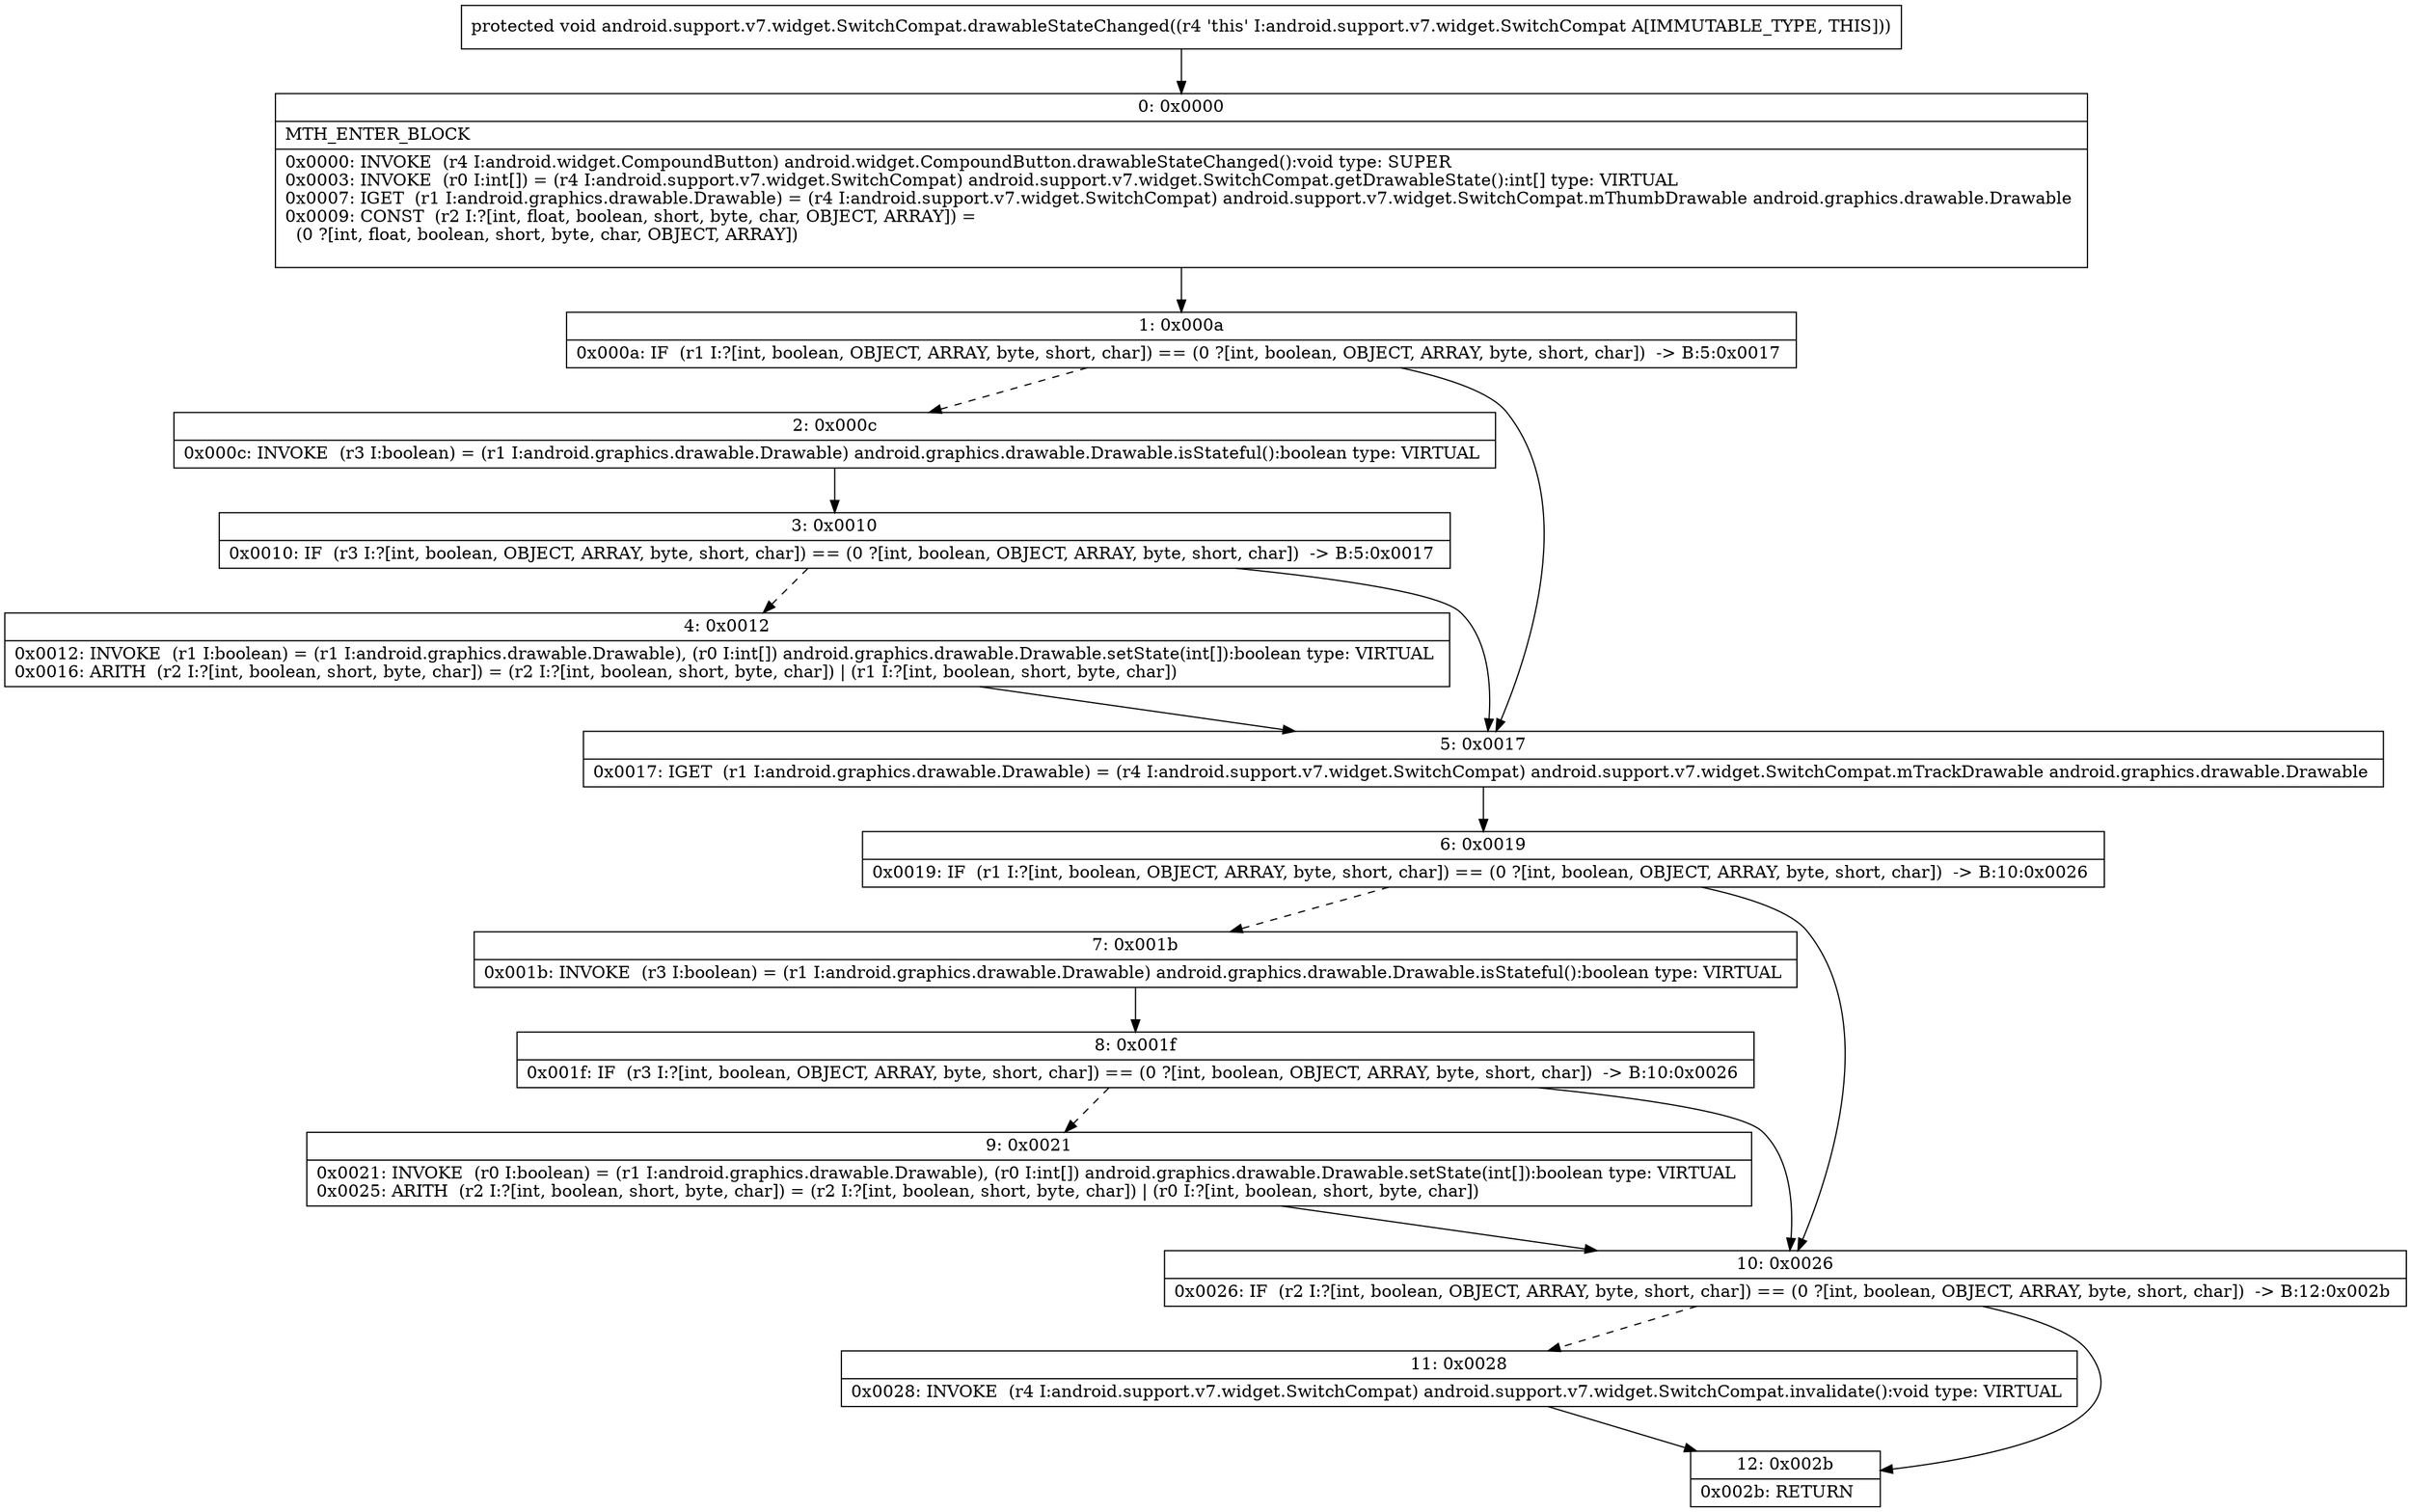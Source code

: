 digraph "CFG forandroid.support.v7.widget.SwitchCompat.drawableStateChanged()V" {
Node_0 [shape=record,label="{0\:\ 0x0000|MTH_ENTER_BLOCK\l|0x0000: INVOKE  (r4 I:android.widget.CompoundButton) android.widget.CompoundButton.drawableStateChanged():void type: SUPER \l0x0003: INVOKE  (r0 I:int[]) = (r4 I:android.support.v7.widget.SwitchCompat) android.support.v7.widget.SwitchCompat.getDrawableState():int[] type: VIRTUAL \l0x0007: IGET  (r1 I:android.graphics.drawable.Drawable) = (r4 I:android.support.v7.widget.SwitchCompat) android.support.v7.widget.SwitchCompat.mThumbDrawable android.graphics.drawable.Drawable \l0x0009: CONST  (r2 I:?[int, float, boolean, short, byte, char, OBJECT, ARRAY]) = \l  (0 ?[int, float, boolean, short, byte, char, OBJECT, ARRAY])\l \l}"];
Node_1 [shape=record,label="{1\:\ 0x000a|0x000a: IF  (r1 I:?[int, boolean, OBJECT, ARRAY, byte, short, char]) == (0 ?[int, boolean, OBJECT, ARRAY, byte, short, char])  \-\> B:5:0x0017 \l}"];
Node_2 [shape=record,label="{2\:\ 0x000c|0x000c: INVOKE  (r3 I:boolean) = (r1 I:android.graphics.drawable.Drawable) android.graphics.drawable.Drawable.isStateful():boolean type: VIRTUAL \l}"];
Node_3 [shape=record,label="{3\:\ 0x0010|0x0010: IF  (r3 I:?[int, boolean, OBJECT, ARRAY, byte, short, char]) == (0 ?[int, boolean, OBJECT, ARRAY, byte, short, char])  \-\> B:5:0x0017 \l}"];
Node_4 [shape=record,label="{4\:\ 0x0012|0x0012: INVOKE  (r1 I:boolean) = (r1 I:android.graphics.drawable.Drawable), (r0 I:int[]) android.graphics.drawable.Drawable.setState(int[]):boolean type: VIRTUAL \l0x0016: ARITH  (r2 I:?[int, boolean, short, byte, char]) = (r2 I:?[int, boolean, short, byte, char]) \| (r1 I:?[int, boolean, short, byte, char]) \l}"];
Node_5 [shape=record,label="{5\:\ 0x0017|0x0017: IGET  (r1 I:android.graphics.drawable.Drawable) = (r4 I:android.support.v7.widget.SwitchCompat) android.support.v7.widget.SwitchCompat.mTrackDrawable android.graphics.drawable.Drawable \l}"];
Node_6 [shape=record,label="{6\:\ 0x0019|0x0019: IF  (r1 I:?[int, boolean, OBJECT, ARRAY, byte, short, char]) == (0 ?[int, boolean, OBJECT, ARRAY, byte, short, char])  \-\> B:10:0x0026 \l}"];
Node_7 [shape=record,label="{7\:\ 0x001b|0x001b: INVOKE  (r3 I:boolean) = (r1 I:android.graphics.drawable.Drawable) android.graphics.drawable.Drawable.isStateful():boolean type: VIRTUAL \l}"];
Node_8 [shape=record,label="{8\:\ 0x001f|0x001f: IF  (r3 I:?[int, boolean, OBJECT, ARRAY, byte, short, char]) == (0 ?[int, boolean, OBJECT, ARRAY, byte, short, char])  \-\> B:10:0x0026 \l}"];
Node_9 [shape=record,label="{9\:\ 0x0021|0x0021: INVOKE  (r0 I:boolean) = (r1 I:android.graphics.drawable.Drawable), (r0 I:int[]) android.graphics.drawable.Drawable.setState(int[]):boolean type: VIRTUAL \l0x0025: ARITH  (r2 I:?[int, boolean, short, byte, char]) = (r2 I:?[int, boolean, short, byte, char]) \| (r0 I:?[int, boolean, short, byte, char]) \l}"];
Node_10 [shape=record,label="{10\:\ 0x0026|0x0026: IF  (r2 I:?[int, boolean, OBJECT, ARRAY, byte, short, char]) == (0 ?[int, boolean, OBJECT, ARRAY, byte, short, char])  \-\> B:12:0x002b \l}"];
Node_11 [shape=record,label="{11\:\ 0x0028|0x0028: INVOKE  (r4 I:android.support.v7.widget.SwitchCompat) android.support.v7.widget.SwitchCompat.invalidate():void type: VIRTUAL \l}"];
Node_12 [shape=record,label="{12\:\ 0x002b|0x002b: RETURN   \l}"];
MethodNode[shape=record,label="{protected void android.support.v7.widget.SwitchCompat.drawableStateChanged((r4 'this' I:android.support.v7.widget.SwitchCompat A[IMMUTABLE_TYPE, THIS])) }"];
MethodNode -> Node_0;
Node_0 -> Node_1;
Node_1 -> Node_2[style=dashed];
Node_1 -> Node_5;
Node_2 -> Node_3;
Node_3 -> Node_4[style=dashed];
Node_3 -> Node_5;
Node_4 -> Node_5;
Node_5 -> Node_6;
Node_6 -> Node_7[style=dashed];
Node_6 -> Node_10;
Node_7 -> Node_8;
Node_8 -> Node_9[style=dashed];
Node_8 -> Node_10;
Node_9 -> Node_10;
Node_10 -> Node_11[style=dashed];
Node_10 -> Node_12;
Node_11 -> Node_12;
}

